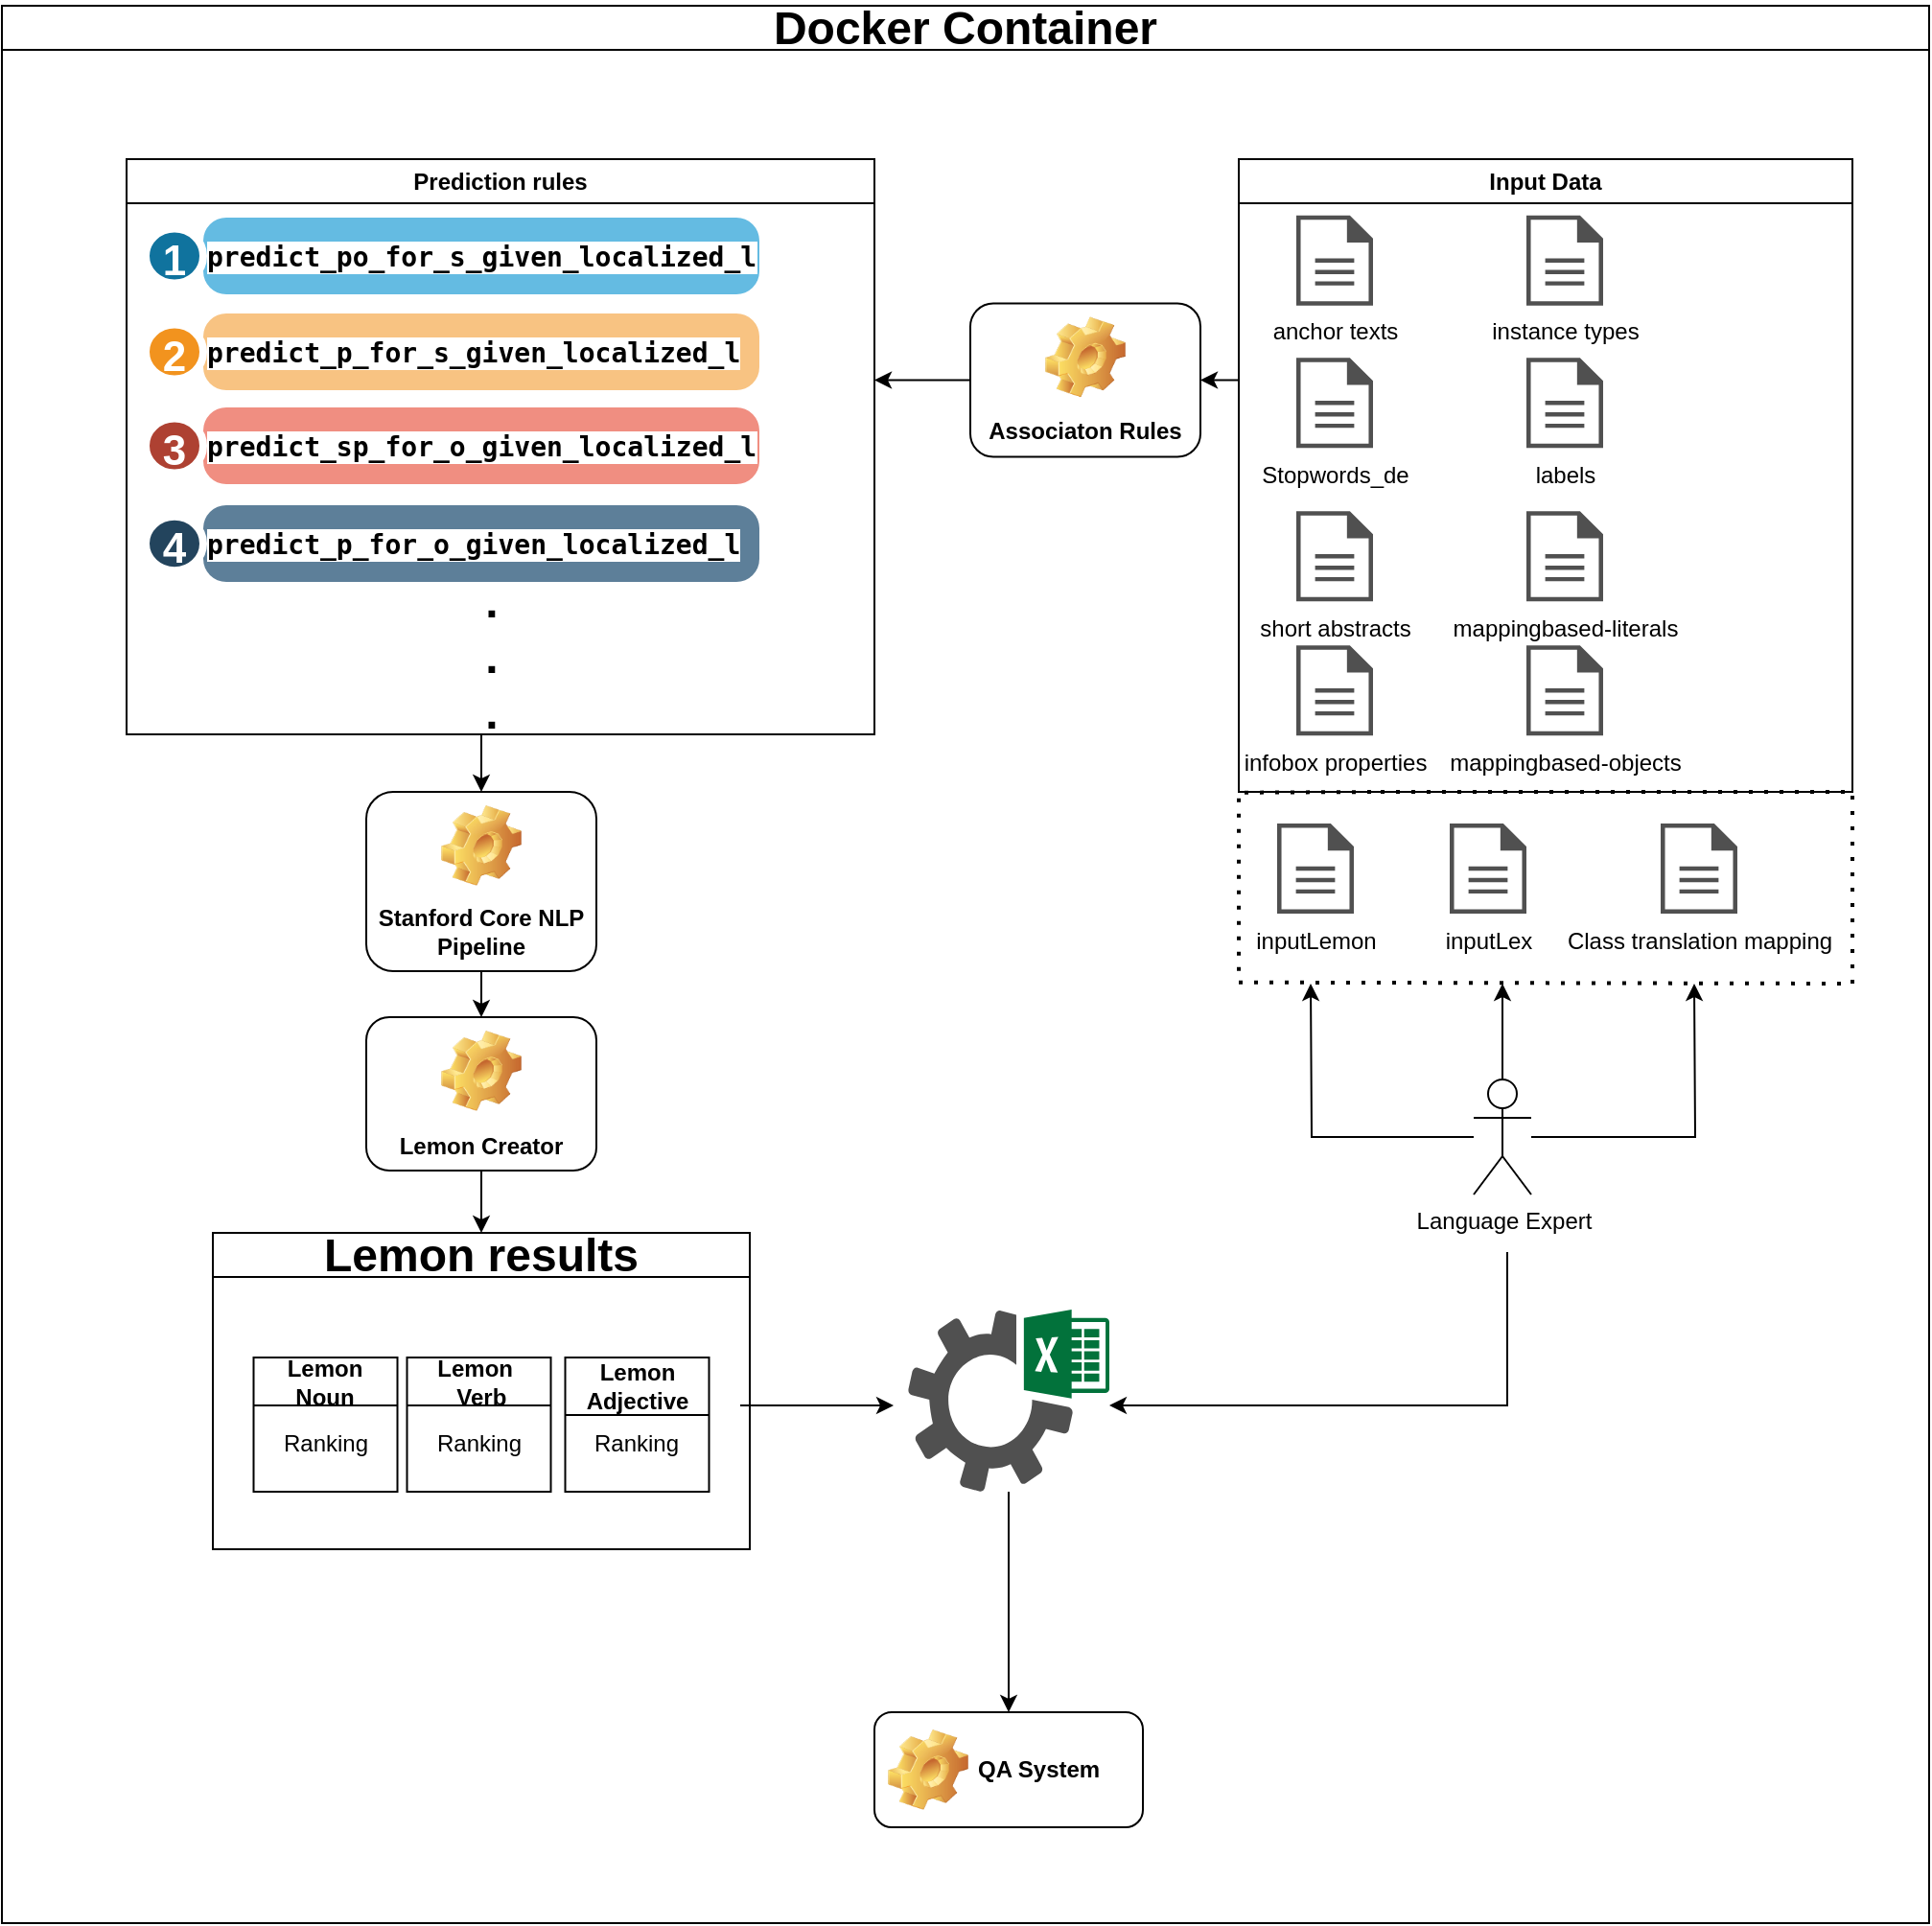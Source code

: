 <mxfile version="20.8.16" type="device"><diagram name="Seite-1" id="ow4zt20TIQKURRLAiHwZ"><mxGraphModel dx="1273" dy="854" grid="1" gridSize="10" guides="1" tooltips="1" connect="1" arrows="1" fold="1" page="1" pageScale="1" pageWidth="827" pageHeight="1169" math="0" shadow="0"><root><mxCell id="0"/><mxCell id="1" parent="0"/><mxCell id="5FJPlSHttj1gH7ov65Wy-86" style="edgeStyle=orthogonalEdgeStyle;rounded=0;orthogonalLoop=1;jettySize=auto;html=1;" parent="1" source="5FJPlSHttj1gH7ov65Wy-14" edge="1"><mxGeometry relative="1" as="geometry"><mxPoint x="857.5" y="660" as="targetPoint"/></mxGeometry></mxCell><mxCell id="5FJPlSHttj1gH7ov65Wy-87" style="edgeStyle=orthogonalEdgeStyle;rounded=0;orthogonalLoop=1;jettySize=auto;html=1;" parent="1" source="5FJPlSHttj1gH7ov65Wy-14" edge="1"><mxGeometry relative="1" as="geometry"><mxPoint x="957.5" y="660" as="targetPoint"/></mxGeometry></mxCell><mxCell id="5FJPlSHttj1gH7ov65Wy-88" style="edgeStyle=orthogonalEdgeStyle;rounded=0;orthogonalLoop=1;jettySize=auto;html=1;" parent="1" source="5FJPlSHttj1gH7ov65Wy-14" edge="1"><mxGeometry relative="1" as="geometry"><mxPoint x="1057.5" y="660" as="targetPoint"/></mxGeometry></mxCell><mxCell id="5FJPlSHttj1gH7ov65Wy-41" style="edgeStyle=orthogonalEdgeStyle;rounded=0;orthogonalLoop=1;jettySize=auto;html=1;entryX=1;entryY=0.5;entryDx=0;entryDy=0;" parent="1" source="5FJPlSHttj1gH7ov65Wy-36" target="5FJPlSHttj1gH7ov65Wy-57" edge="1"><mxGeometry relative="1" as="geometry"><mxPoint x="864" y="555.25" as="targetPoint"/><Array as="points"><mxPoint x="904" y="345.75"/></Array></mxGeometry></mxCell><mxCell id="5FJPlSHttj1gH7ov65Wy-36" value="Input Data" style="swimlane;whiteSpace=wrap;html=1;" parent="1" vertex="1"><mxGeometry x="820" y="230" width="320" height="330" as="geometry"/></mxCell><mxCell id="5FJPlSHttj1gH7ov65Wy-18" value="instance types" style="sketch=0;pointerEvents=1;shadow=0;dashed=0;html=1;strokeColor=none;fillColor=#505050;labelPosition=center;verticalLabelPosition=bottom;verticalAlign=top;outlineConnect=0;align=center;shape=mxgraph.office.concepts.document;" parent="5FJPlSHttj1gH7ov65Wy-36" vertex="1"><mxGeometry x="150" y="29.38" width="40" height="47" as="geometry"/></mxCell><mxCell id="5FJPlSHttj1gH7ov65Wy-3" value="Stopwords_de" style="sketch=0;pointerEvents=1;shadow=0;dashed=0;html=1;strokeColor=none;fillColor=#505050;labelPosition=center;verticalLabelPosition=bottom;verticalAlign=top;outlineConnect=0;align=center;shape=mxgraph.office.concepts.document;" parent="5FJPlSHttj1gH7ov65Wy-36" vertex="1"><mxGeometry x="30" y="103.63" width="40" height="47" as="geometry"/></mxCell><mxCell id="5FJPlSHttj1gH7ov65Wy-19" value="labels" style="sketch=0;pointerEvents=1;shadow=0;dashed=0;html=1;strokeColor=none;fillColor=#505050;labelPosition=center;verticalLabelPosition=bottom;verticalAlign=top;outlineConnect=0;align=center;shape=mxgraph.office.concepts.document;" parent="5FJPlSHttj1gH7ov65Wy-36" vertex="1"><mxGeometry x="150" y="103.63" width="40" height="47" as="geometry"/></mxCell><mxCell id="5FJPlSHttj1gH7ov65Wy-15" value="short abstracts" style="sketch=0;pointerEvents=1;shadow=0;dashed=0;html=1;strokeColor=none;fillColor=#505050;labelPosition=center;verticalLabelPosition=bottom;verticalAlign=top;outlineConnect=0;align=center;shape=mxgraph.office.concepts.document;" parent="5FJPlSHttj1gH7ov65Wy-36" vertex="1"><mxGeometry x="30" y="183.63" width="40" height="47" as="geometry"/></mxCell><mxCell id="5FJPlSHttj1gH7ov65Wy-20" value="mappingbased-literals" style="sketch=0;pointerEvents=1;shadow=0;dashed=0;html=1;strokeColor=none;fillColor=#505050;labelPosition=center;verticalLabelPosition=bottom;verticalAlign=top;outlineConnect=0;align=center;shape=mxgraph.office.concepts.document;" parent="5FJPlSHttj1gH7ov65Wy-36" vertex="1"><mxGeometry x="150" y="183.63" width="40" height="47" as="geometry"/></mxCell><mxCell id="5FJPlSHttj1gH7ov65Wy-16" value="infobox properties" style="sketch=0;pointerEvents=1;shadow=0;dashed=0;html=1;strokeColor=none;fillColor=#505050;labelPosition=center;verticalLabelPosition=bottom;verticalAlign=top;outlineConnect=0;align=center;shape=mxgraph.office.concepts.document;" parent="5FJPlSHttj1gH7ov65Wy-36" vertex="1"><mxGeometry x="30" y="253.63" width="40" height="47" as="geometry"/></mxCell><mxCell id="5FJPlSHttj1gH7ov65Wy-21" value="mappingbased-objects" style="sketch=0;pointerEvents=1;shadow=0;dashed=0;html=1;strokeColor=none;fillColor=#505050;labelPosition=center;verticalLabelPosition=bottom;verticalAlign=top;outlineConnect=0;align=center;shape=mxgraph.office.concepts.document;" parent="5FJPlSHttj1gH7ov65Wy-36" vertex="1"><mxGeometry x="150" y="253.63" width="40" height="47" as="geometry"/></mxCell><mxCell id="5FJPlSHttj1gH7ov65Wy-17" value="anchor texts" style="sketch=0;pointerEvents=1;shadow=0;dashed=0;html=1;strokeColor=none;fillColor=#505050;labelPosition=center;verticalLabelPosition=bottom;verticalAlign=top;outlineConnect=0;align=center;shape=mxgraph.office.concepts.document;" parent="5FJPlSHttj1gH7ov65Wy-36" vertex="1"><mxGeometry x="30" y="29.38" width="40" height="47" as="geometry"/></mxCell><mxCell id="5FJPlSHttj1gH7ov65Wy-75" value="" style="endArrow=none;dashed=1;html=1;dashPattern=1 3;strokeWidth=2;rounded=0;" parent="5FJPlSHttj1gH7ov65Wy-36" edge="1"><mxGeometry width="50" height="50" relative="1" as="geometry"><mxPoint x="74" y="330" as="sourcePoint"/><mxPoint x="74" y="330.37" as="targetPoint"/><Array as="points"><mxPoint x="320" y="330"/><mxPoint x="320" y="430"/><mxPoint y="429.37"/><mxPoint y="330.37"/><mxPoint x="74" y="330"/></Array></mxGeometry></mxCell><mxCell id="WYVHdiIaD5ZPn7umsEeB-17" style="edgeStyle=orthogonalEdgeStyle;rounded=0;orthogonalLoop=1;jettySize=auto;html=1;entryX=0.5;entryY=0;entryDx=0;entryDy=0;fontSize=24;" edge="1" parent="1" target="WYVHdiIaD5ZPn7umsEeB-1"><mxGeometry relative="1" as="geometry"><mxPoint x="425" y="530" as="sourcePoint"/></mxGeometry></mxCell><mxCell id="5FJPlSHttj1gH7ov65Wy-52" value="Prediction rules" style="swimlane;whiteSpace=wrap;html=1;" parent="1" vertex="1"><mxGeometry x="240" y="230" width="390" height="300" as="geometry"/></mxCell><mxCell id="5FJPlSHttj1gH7ov65Wy-42" value="&lt;div style=&quot;background-color:#ffffff;color:#000000;font-family:'JetBrains Mono',monospace;font-size:9,8pt;&quot;&gt;&lt;pre&gt;predict_po_for_s_given_localized_l&lt;/pre&gt;&lt;/div&gt;" style="shape=rect;rounded=1;whiteSpace=wrap;html=1;shadow=0;strokeColor=none;fillColor=#64BBE2;arcSize=30;fontSize=14;spacingLeft=0;fontStyle=1;fontColor=#FFFFFF;align=left;" parent="5FJPlSHttj1gH7ov65Wy-52" vertex="1"><mxGeometry x="40" y="30.5" width="290" height="40" as="geometry"/></mxCell><mxCell id="5FJPlSHttj1gH7ov65Wy-43" value="1" style="shape=ellipse;perimeter=ellipsePerimeter;fontSize=22;fontStyle=1;shadow=0;strokeColor=#ffffff;fillColor=#10739E;strokeWidth=4;fontColor=#ffffff;align=center;" parent="5FJPlSHttj1gH7ov65Wy-52" vertex="1"><mxGeometry x="10" y="36.25" width="30" height="28.5" as="geometry"/></mxCell><mxCell id="5FJPlSHttj1gH7ov65Wy-44" value="&lt;div style=&quot;background-color:#ffffff;color:#000000;font-family:'JetBrains Mono',monospace;font-size:9,8pt;&quot;&gt;&lt;pre&gt;predict_p_for_s_given_localized_l&lt;/pre&gt;&lt;/div&gt;" style="shape=rect;rounded=1;whiteSpace=wrap;html=1;shadow=0;strokeColor=none;fillColor=#F8C382;arcSize=30;fontSize=14;spacingLeft=0;fontStyle=1;fontColor=#FFFFFF;align=left;" parent="5FJPlSHttj1gH7ov65Wy-52" vertex="1"><mxGeometry x="40" y="80.5" width="290" height="40" as="geometry"/></mxCell><mxCell id="5FJPlSHttj1gH7ov65Wy-45" value="2" style="shape=ellipse;perimeter=ellipsePerimeter;fontSize=22;fontStyle=1;shadow=0;strokeColor=#ffffff;fillColor=#F2931E;strokeWidth=4;fontColor=#ffffff;align=center;" parent="5FJPlSHttj1gH7ov65Wy-52" vertex="1"><mxGeometry x="10" y="86.25" width="30" height="28.5" as="geometry"/></mxCell><mxCell id="5FJPlSHttj1gH7ov65Wy-46" value="&lt;div style=&quot;background-color:#ffffff;color:#000000;font-family:'JetBrains Mono',monospace;font-size:9,8pt;&quot;&gt;&lt;pre&gt;predict_sp_for_o_given_localized_l&lt;/pre&gt;&lt;/div&gt;" style="shape=rect;rounded=1;whiteSpace=wrap;html=1;shadow=0;strokeColor=none;fillColor=#F08E81;arcSize=30;fontSize=14;spacingLeft=0;fontStyle=1;fontColor=#FFFFFF;align=left;" parent="5FJPlSHttj1gH7ov65Wy-52" vertex="1"><mxGeometry x="40" y="129.5" width="290" height="40" as="geometry"/></mxCell><mxCell id="5FJPlSHttj1gH7ov65Wy-47" value="3" style="shape=ellipse;perimeter=ellipsePerimeter;fontSize=22;fontStyle=1;shadow=0;strokeColor=#ffffff;fillColor=#AE4132;strokeWidth=4;fontColor=#ffffff;align=center;" parent="5FJPlSHttj1gH7ov65Wy-52" vertex="1"><mxGeometry x="10" y="135.25" width="30" height="28.5" as="geometry"/></mxCell><mxCell id="5FJPlSHttj1gH7ov65Wy-48" value="&lt;div style=&quot;background-color:#ffffff;color:#000000;font-family:'JetBrains Mono',monospace;font-size:9,8pt;&quot;&gt;&lt;pre&gt;predict_p_for_o_given_localized_l&lt;/pre&gt;&lt;/div&gt;" style="shape=rect;rounded=1;whiteSpace=wrap;html=1;shadow=0;strokeColor=none;fillColor=#5D7F99;arcSize=30;fontSize=14;spacingLeft=0;fontStyle=1;fontColor=#FFFFFF;align=left;" parent="5FJPlSHttj1gH7ov65Wy-52" vertex="1"><mxGeometry x="40" y="180.5" width="290" height="40" as="geometry"/></mxCell><mxCell id="5FJPlSHttj1gH7ov65Wy-49" value="4" style="shape=ellipse;perimeter=ellipsePerimeter;fontSize=22;fontStyle=1;shadow=0;strokeColor=#ffffff;fillColor=#23445D;strokeWidth=4;fontColor=#ffffff;align=center;" parent="5FJPlSHttj1gH7ov65Wy-52" vertex="1"><mxGeometry x="10" y="186.37" width="30" height="28.25" as="geometry"/></mxCell><mxCell id="WYVHdiIaD5ZPn7umsEeB-16" style="edgeStyle=orthogonalEdgeStyle;rounded=0;orthogonalLoop=1;jettySize=auto;html=1;fontSize=24;" edge="1" parent="1" source="5FJPlSHttj1gH7ov65Wy-57"><mxGeometry relative="1" as="geometry"><mxPoint x="630" y="345.25" as="targetPoint"/></mxGeometry></mxCell><mxCell id="5FJPlSHttj1gH7ov65Wy-57" value="Associaton Rules" style="label;whiteSpace=wrap;html=1;align=center;verticalAlign=bottom;spacingLeft=0;spacingBottom=4;imageAlign=center;imageVerticalAlign=top;image=img/clipart/Gear_128x128.png" parent="1" vertex="1"><mxGeometry x="680" y="305.25" width="120" height="80" as="geometry"/></mxCell><mxCell id="WYVHdiIaD5ZPn7umsEeB-7" value="&lt;b style=&quot;font-size: 24px;&quot;&gt;.&lt;br&gt;.&lt;br&gt;.&lt;br&gt;&lt;/b&gt;" style="text;html=1;align=center;verticalAlign=middle;resizable=0;points=[];autosize=1;strokeColor=none;fillColor=none;" vertex="1" parent="1"><mxGeometry x="415" y="440" width="30" height="100" as="geometry"/></mxCell><mxCell id="WYVHdiIaD5ZPn7umsEeB-28" value="Docker Container" style="swimlane;whiteSpace=wrap;html=1;fontSize=24;" vertex="1" parent="1"><mxGeometry x="175" y="150" width="1005" height="1000" as="geometry"/></mxCell><mxCell id="WYVHdiIaD5ZPn7umsEeB-47" style="edgeStyle=orthogonalEdgeStyle;rounded=0;orthogonalLoop=1;jettySize=auto;html=1;entryX=0.5;entryY=0;entryDx=0;entryDy=0;fontSize=24;" edge="1" parent="WYVHdiIaD5ZPn7umsEeB-28" source="5FJPlSHttj1gH7ov65Wy-1" target="5FJPlSHttj1gH7ov65Wy-56"><mxGeometry relative="1" as="geometry"/></mxCell><mxCell id="5FJPlSHttj1gH7ov65Wy-1" value="" style="sketch=0;pointerEvents=1;shadow=0;dashed=0;html=1;strokeColor=none;fillColor=#505050;labelPosition=center;verticalLabelPosition=bottom;verticalAlign=top;outlineConnect=0;align=center;shape=mxgraph.office.services.excel_services;" parent="WYVHdiIaD5ZPn7umsEeB-28" vertex="1"><mxGeometry x="472.5" y="680" width="105" height="95" as="geometry"/></mxCell><mxCell id="5FJPlSHttj1gH7ov65Wy-56" value="QA System" style="label;whiteSpace=wrap;html=1;image=img/clipart/Gear_128x128.png" parent="WYVHdiIaD5ZPn7umsEeB-28" vertex="1"><mxGeometry x="455" y="890" width="140" height="60" as="geometry"/></mxCell><mxCell id="5FJPlSHttj1gH7ov65Wy-14" value="Language Expert" style="shape=umlActor;html=1;verticalLabelPosition=bottom;verticalAlign=top;align=center;" parent="WYVHdiIaD5ZPn7umsEeB-28" vertex="1"><mxGeometry x="767.5" y="560" width="30" height="60" as="geometry"/></mxCell><mxCell id="WYVHdiIaD5ZPn7umsEeB-33" style="edgeStyle=orthogonalEdgeStyle;rounded=0;orthogonalLoop=1;jettySize=auto;html=1;entryX=0.5;entryY=0;entryDx=0;entryDy=0;fontSize=24;" edge="1" parent="WYVHdiIaD5ZPn7umsEeB-28" source="5FJPlSHttj1gH7ov65Wy-63" target="WYVHdiIaD5ZPn7umsEeB-32"><mxGeometry relative="1" as="geometry"/></mxCell><mxCell id="5FJPlSHttj1gH7ov65Wy-63" value="Lemon Creator" style="label;whiteSpace=wrap;html=1;align=center;verticalAlign=bottom;spacingLeft=0;spacingBottom=4;imageAlign=center;imageVerticalAlign=top;image=img/clipart/Gear_128x128.png" parent="WYVHdiIaD5ZPn7umsEeB-28" vertex="1"><mxGeometry x="190" y="527.5" width="120" height="80" as="geometry"/></mxCell><mxCell id="5FJPlSHttj1gH7ov65Wy-67" value="Lemon Adjective" style="swimlane;whiteSpace=wrap;html=1;startSize=30;" parent="WYVHdiIaD5ZPn7umsEeB-28" vertex="1"><mxGeometry x="293.75" y="705" width="75" height="70" as="geometry"><mxRectangle x="550" y="410" width="140" height="30" as="alternateBounds"/></mxGeometry></mxCell><mxCell id="5FJPlSHttj1gH7ov65Wy-78" value="Ranking" style="text;html=1;strokeColor=none;fillColor=none;align=center;verticalAlign=middle;whiteSpace=wrap;rounded=0;" parent="5FJPlSHttj1gH7ov65Wy-67" vertex="1"><mxGeometry x="7.5" y="30" width="60" height="30" as="geometry"/></mxCell><mxCell id="5FJPlSHttj1gH7ov65Wy-79" value="Lemon&amp;nbsp; &amp;nbsp;Verb" style="swimlane;whiteSpace=wrap;html=1;startSize=25;" parent="WYVHdiIaD5ZPn7umsEeB-28" vertex="1"><mxGeometry x="211.25" y="705" width="75" height="70" as="geometry"><mxRectangle x="550" y="410" width="140" height="30" as="alternateBounds"/></mxGeometry></mxCell><mxCell id="5FJPlSHttj1gH7ov65Wy-80" value="Ranking" style="text;html=1;strokeColor=none;fillColor=none;align=center;verticalAlign=middle;whiteSpace=wrap;rounded=0;" parent="5FJPlSHttj1gH7ov65Wy-79" vertex="1"><mxGeometry x="7.5" y="30" width="60" height="30" as="geometry"/></mxCell><mxCell id="5FJPlSHttj1gH7ov65Wy-81" value="Lemon Noun" style="swimlane;whiteSpace=wrap;html=1;startSize=25;" parent="WYVHdiIaD5ZPn7umsEeB-28" vertex="1"><mxGeometry x="131.25" y="705" width="75" height="70" as="geometry"><mxRectangle x="550" y="410" width="140" height="30" as="alternateBounds"/></mxGeometry></mxCell><mxCell id="5FJPlSHttj1gH7ov65Wy-82" value="Ranking" style="text;html=1;strokeColor=none;fillColor=none;align=center;verticalAlign=middle;whiteSpace=wrap;rounded=0;" parent="5FJPlSHttj1gH7ov65Wy-81" vertex="1"><mxGeometry x="7.5" y="30" width="60" height="30" as="geometry"/></mxCell><mxCell id="WYVHdiIaD5ZPn7umsEeB-49" style="edgeStyle=orthogonalEdgeStyle;rounded=0;orthogonalLoop=1;jettySize=auto;html=1;entryX=0.5;entryY=0;entryDx=0;entryDy=0;fontSize=24;" edge="1" parent="WYVHdiIaD5ZPn7umsEeB-28" source="WYVHdiIaD5ZPn7umsEeB-1" target="5FJPlSHttj1gH7ov65Wy-63"><mxGeometry relative="1" as="geometry"/></mxCell><mxCell id="WYVHdiIaD5ZPn7umsEeB-1" value="Stanford Core NLP Pipeline" style="label;whiteSpace=wrap;html=1;align=center;verticalAlign=bottom;spacingLeft=0;spacingBottom=4;imageAlign=center;imageVerticalAlign=top;image=img/clipart/Gear_128x128.png" vertex="1" parent="WYVHdiIaD5ZPn7umsEeB-28"><mxGeometry x="190" y="410" width="120" height="93.5" as="geometry"/></mxCell><mxCell id="WYVHdiIaD5ZPn7umsEeB-32" value="Lemon results" style="swimlane;whiteSpace=wrap;html=1;fontSize=24;" vertex="1" parent="WYVHdiIaD5ZPn7umsEeB-28"><mxGeometry x="110" y="640" width="280" height="165" as="geometry"/></mxCell><mxCell id="WYVHdiIaD5ZPn7umsEeB-44" style="edgeStyle=orthogonalEdgeStyle;rounded=0;orthogonalLoop=1;jettySize=auto;html=1;fontSize=24;" edge="1" parent="WYVHdiIaD5ZPn7umsEeB-28"><mxGeometry relative="1" as="geometry"><mxPoint x="577.5" y="730" as="targetPoint"/><mxPoint x="785" y="650" as="sourcePoint"/><Array as="points"><mxPoint x="785" y="730"/></Array></mxGeometry></mxCell><mxCell id="5FJPlSHttj1gH7ov65Wy-23" value="inputLex" style="sketch=0;pointerEvents=1;shadow=0;dashed=0;html=1;strokeColor=none;fillColor=#505050;labelPosition=center;verticalLabelPosition=bottom;verticalAlign=top;outlineConnect=0;align=center;shape=mxgraph.office.concepts.document;" parent="WYVHdiIaD5ZPn7umsEeB-28" vertex="1"><mxGeometry x="755" y="426.5" width="40" height="47" as="geometry"/></mxCell><mxCell id="5FJPlSHttj1gH7ov65Wy-2" value="Class translation mapping" style="sketch=0;pointerEvents=1;shadow=0;dashed=0;html=1;strokeColor=none;fillColor=#505050;labelPosition=center;verticalLabelPosition=bottom;verticalAlign=top;outlineConnect=0;align=center;shape=mxgraph.office.concepts.document;" parent="WYVHdiIaD5ZPn7umsEeB-28" vertex="1"><mxGeometry x="865" y="426.5" width="40" height="47" as="geometry"/></mxCell><mxCell id="5FJPlSHttj1gH7ov65Wy-22" value="inputLemon" style="sketch=0;pointerEvents=1;shadow=0;dashed=0;html=1;strokeColor=none;fillColor=#505050;labelPosition=center;verticalLabelPosition=bottom;verticalAlign=top;outlineConnect=0;align=center;shape=mxgraph.office.concepts.document;" parent="WYVHdiIaD5ZPn7umsEeB-28" vertex="1"><mxGeometry x="665" y="426.5" width="40" height="47" as="geometry"/></mxCell><mxCell id="WYVHdiIaD5ZPn7umsEeB-45" style="edgeStyle=orthogonalEdgeStyle;rounded=0;orthogonalLoop=1;jettySize=auto;html=1;fontSize=24;" edge="1" parent="1"><mxGeometry relative="1" as="geometry"><mxPoint x="640" y="880" as="targetPoint"/><mxPoint x="560" y="880" as="sourcePoint"/></mxGeometry></mxCell></root></mxGraphModel></diagram></mxfile>